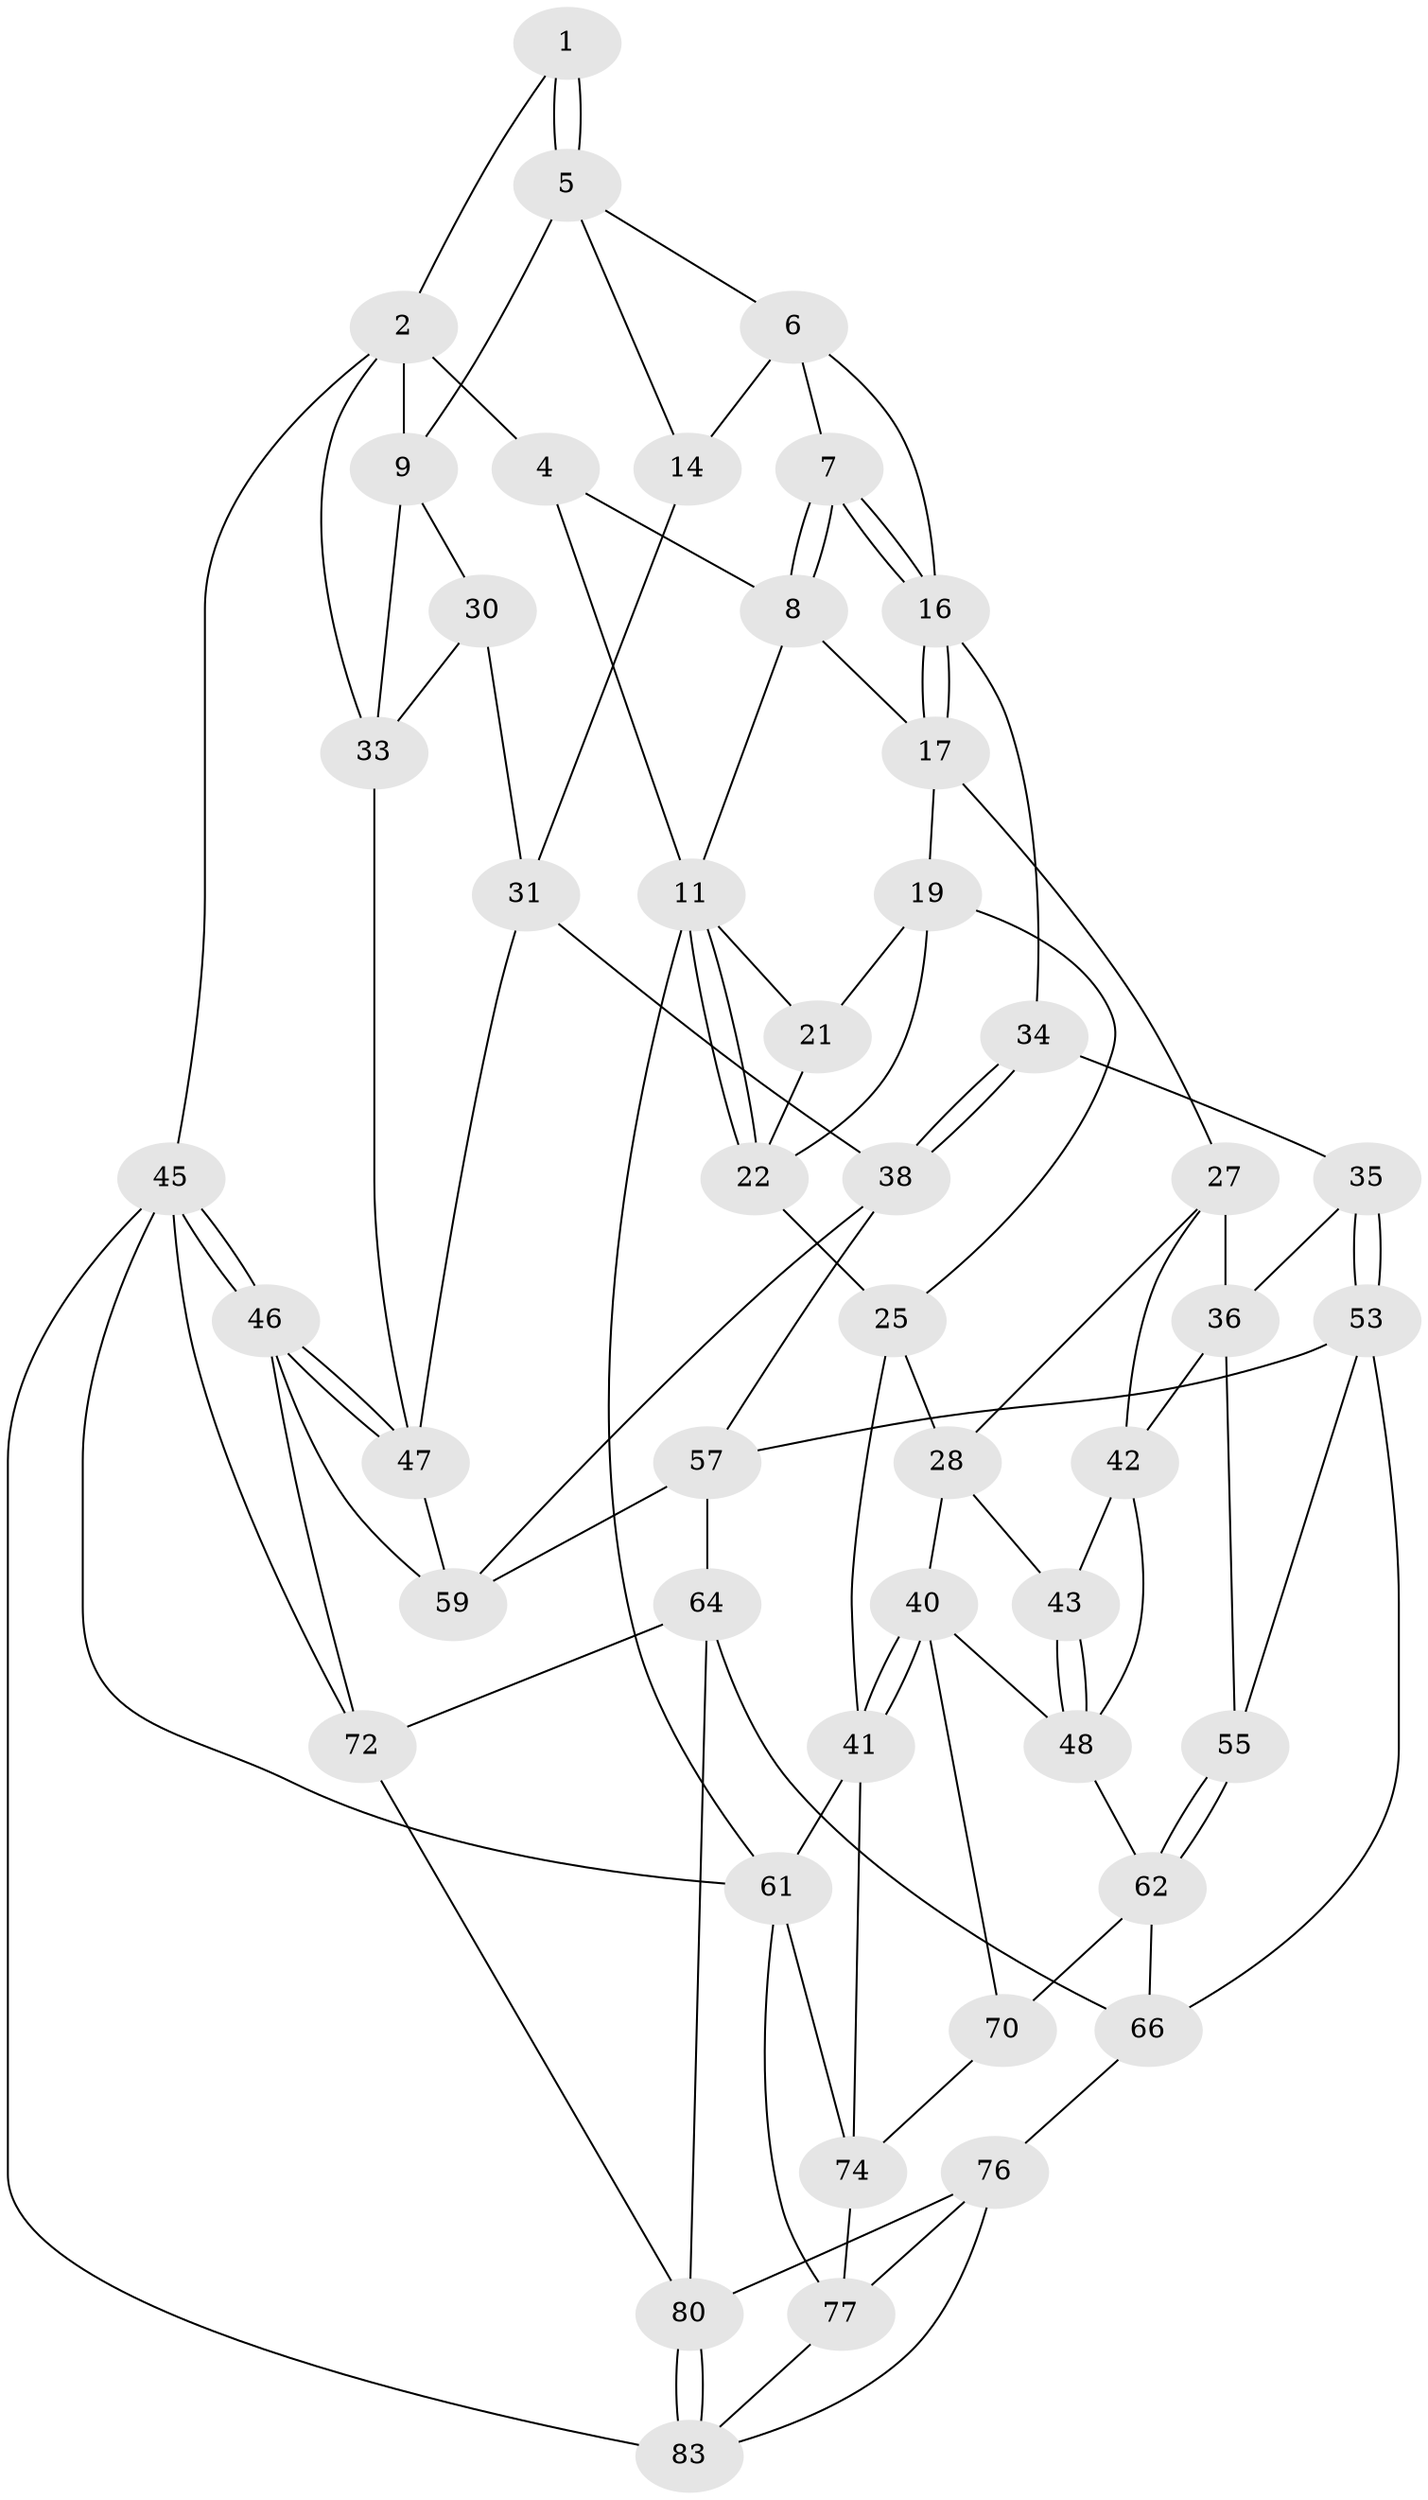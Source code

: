 // Generated by graph-tools (version 1.1) at 2025/52/02/27/25 19:52:36]
// undirected, 48 vertices, 105 edges
graph export_dot {
graph [start="1"]
  node [color=gray90,style=filled];
  1 [pos="+0.661855549612505+0"];
  2 [pos="+0.7978444626409034+0.06574288162482858",super="+3"];
  4 [pos="+0.6205543369879796+0"];
  5 [pos="+0.6572588932184352+0.08890167797489767",super="+10"];
  6 [pos="+0.6155794191579381+0.15474785498500654",super="+15"];
  7 [pos="+0.5185951503312795+0.23940263323060063"];
  8 [pos="+0.399888667595552+0",super="+13"];
  9 [pos="+0.919170678363549+0.3208553110007753",super="+29"];
  11 [pos="+0+0",super="+12"];
  14 [pos="+0.6556711030237464+0.3932658002622385"];
  16 [pos="+0.49525593261097794+0.37443832256586734",super="+24"];
  17 [pos="+0.4743870908064202+0.3725667935764805",super="+18"];
  19 [pos="+0.20773020491464672+0.18802877128579504",super="+20"];
  21 [pos="+0.22330860775621691+0.05904385824209247"];
  22 [pos="+0+0.2951871971577147",super="+23"];
  25 [pos="+0.08262898879954068+0.3674767746519473",super="+26"];
  27 [pos="+0.27514341684430665+0.4871347168820758",super="+37"];
  28 [pos="+0.23455610037585212+0.48782363183992816",super="+39"];
  30 [pos="+0.8523938470557101+0.6271349058215928"];
  31 [pos="+0.8298494629930975+0.6389565020261695",super="+32"];
  33 [pos="+1+0.2829523946646968",super="+44"];
  34 [pos="+0.5224235649969301+0.5529691920588936"];
  35 [pos="+0.4163099107148754+0.6420454237009908"];
  36 [pos="+0.3330349222710109+0.6100351264110927",super="+52"];
  38 [pos="+0.607058626989445+0.6567072955784616",super="+56"];
  40 [pos="+0+0.6736257848227208",super="+50"];
  41 [pos="+0+0.6573421106379292",super="+60"];
  42 [pos="+0.2810346000260585+0.6431811816073111",super="+51"];
  43 [pos="+0.19663036248701127+0.635739631609439"];
  45 [pos="+1+1",super="+85"];
  46 [pos="+1+1",super="+71"];
  47 [pos="+1+0.7981379467514675",super="+58"];
  48 [pos="+0.17650825850043464+0.7370548833934045",super="+49"];
  53 [pos="+0.4416748334524131+0.7209438106520025",super="+54"];
  55 [pos="+0.3198851593017276+0.7716444253233762"];
  57 [pos="+0.5335243357264936+0.7473429975168556",super="+63"];
  59 [pos="+0.7599734325103422+0.833489659110852",super="+67"];
  61 [pos="+0+1",super="+79"];
  62 [pos="+0.24253467706954096+0.8614819518529779",super="+69"];
  64 [pos="+0.5292075252213626+0.8422561361075793",super="+65"];
  66 [pos="+0.40362636270925006+0.8786201098551107",super="+68"];
  70 [pos="+0.11294788363495885+0.8690540419963833"];
  72 [pos="+0.7452121693554911+0.8797315040665042",super="+73"];
  74 [pos="+0.10519482414904613+0.8864343381625288",super="+75"];
  76 [pos="+0.29970756600026216+1",super="+82"];
  77 [pos="+0.12667465227132066+0.9271021878343086",super="+78"];
  80 [pos="+0.5370702686507174+0.9599887020916369",super="+81"];
  83 [pos="+0.6389241035128783+1",super="+84"];
  1 -- 2;
  1 -- 5;
  1 -- 5;
  2 -- 9;
  2 -- 33;
  2 -- 4;
  2 -- 45;
  4 -- 8;
  4 -- 11;
  5 -- 6;
  5 -- 9;
  5 -- 14;
  6 -- 7;
  6 -- 14;
  6 -- 16;
  7 -- 8;
  7 -- 8;
  7 -- 16;
  7 -- 16;
  8 -- 17;
  8 -- 11;
  9 -- 30;
  9 -- 33;
  11 -- 22;
  11 -- 22;
  11 -- 61;
  11 -- 21;
  14 -- 31;
  16 -- 17;
  16 -- 17;
  16 -- 34;
  17 -- 19;
  17 -- 27;
  19 -- 25;
  19 -- 21;
  19 -- 22;
  21 -- 22;
  22 -- 25;
  25 -- 28;
  25 -- 41;
  27 -- 28;
  27 -- 42;
  27 -- 36;
  28 -- 40;
  28 -- 43;
  30 -- 31;
  30 -- 33;
  31 -- 38;
  31 -- 47;
  33 -- 47;
  34 -- 35;
  34 -- 38;
  34 -- 38;
  35 -- 36;
  35 -- 53;
  35 -- 53;
  36 -- 42;
  36 -- 55;
  38 -- 57;
  38 -- 59;
  40 -- 41;
  40 -- 41;
  40 -- 70;
  40 -- 48;
  41 -- 74;
  41 -- 61;
  42 -- 43;
  42 -- 48;
  43 -- 48;
  43 -- 48;
  45 -- 46;
  45 -- 46;
  45 -- 61;
  45 -- 72;
  45 -- 83;
  46 -- 47;
  46 -- 47;
  46 -- 72;
  46 -- 59;
  47 -- 59;
  48 -- 62;
  53 -- 57;
  53 -- 66;
  53 -- 55;
  55 -- 62;
  55 -- 62;
  57 -- 64;
  57 -- 59;
  61 -- 77;
  61 -- 74;
  62 -- 70;
  62 -- 66;
  64 -- 72;
  64 -- 66;
  64 -- 80;
  66 -- 76;
  70 -- 74;
  72 -- 80;
  74 -- 77;
  76 -- 77;
  76 -- 83;
  76 -- 80;
  77 -- 83;
  80 -- 83;
  80 -- 83;
}
